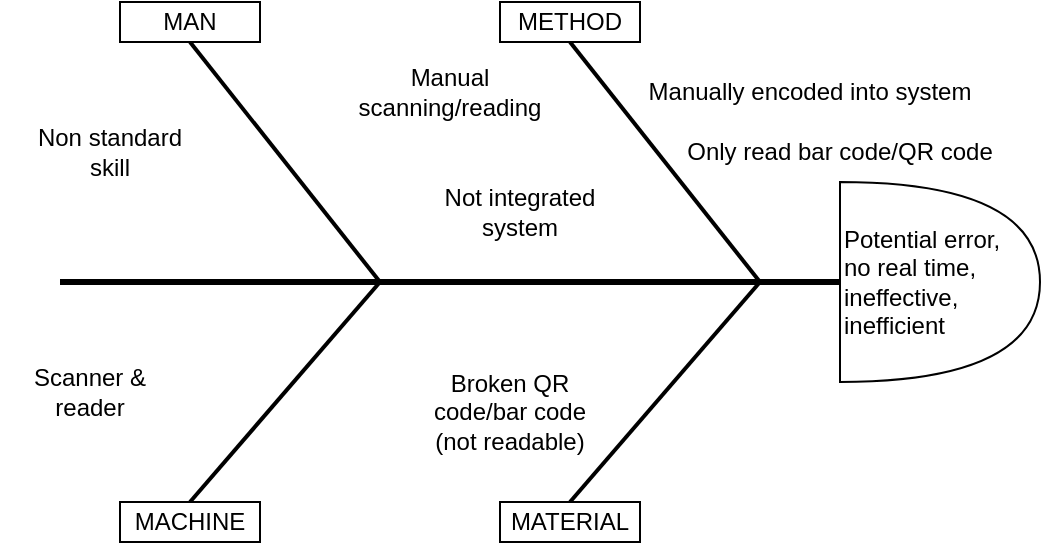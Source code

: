 <mxfile version="20.3.6" type="github"><diagram id="u7yg5y88VUfooyFI-_gg" name="Page-1"><mxGraphModel dx="1038" dy="621" grid="1" gridSize="10" guides="1" tooltips="1" connect="1" arrows="1" fold="1" page="1" pageScale="1" pageWidth="850" pageHeight="1100" math="0" shadow="0"><root><mxCell id="0"/><mxCell id="1" parent="0"/><mxCell id="vaPnFBFoX6yv_8vDQfTk-1" value="" style="endArrow=none;html=1;rounded=0;strokeWidth=3;entryX=0;entryY=0.5;entryDx=0;entryDy=0;entryPerimeter=0;" parent="1" target="vaPnFBFoX6yv_8vDQfTk-12" edge="1"><mxGeometry width="50" height="50" relative="1" as="geometry"><mxPoint x="160" y="340" as="sourcePoint"/><mxPoint x="570" y="340" as="targetPoint"/></mxGeometry></mxCell><mxCell id="vaPnFBFoX6yv_8vDQfTk-3" value="" style="endArrow=none;html=1;rounded=0;strokeWidth=2;entryX=0.5;entryY=1;entryDx=0;entryDy=0;" parent="1" target="vaPnFBFoX6yv_8vDQfTk-9" edge="1"><mxGeometry width="50" height="50" relative="1" as="geometry"><mxPoint x="510" y="340" as="sourcePoint"/><mxPoint x="420" y="220" as="targetPoint"/></mxGeometry></mxCell><mxCell id="vaPnFBFoX6yv_8vDQfTk-4" value="" style="endArrow=none;html=1;rounded=0;strokeWidth=2;entryX=0.5;entryY=1;entryDx=0;entryDy=0;" parent="1" target="vaPnFBFoX6yv_8vDQfTk-8" edge="1"><mxGeometry width="50" height="50" relative="1" as="geometry"><mxPoint x="320" y="340" as="sourcePoint"/><mxPoint x="230" y="220" as="targetPoint"/></mxGeometry></mxCell><mxCell id="vaPnFBFoX6yv_8vDQfTk-5" value="" style="endArrow=none;html=1;rounded=0;strokeWidth=2;exitX=0.5;exitY=0;exitDx=0;exitDy=0;" parent="1" source="vaPnFBFoX6yv_8vDQfTk-11" edge="1"><mxGeometry width="50" height="50" relative="1" as="geometry"><mxPoint x="420" y="450" as="sourcePoint"/><mxPoint x="510" y="340" as="targetPoint"/></mxGeometry></mxCell><mxCell id="vaPnFBFoX6yv_8vDQfTk-6" value="" style="endArrow=none;html=1;rounded=0;strokeWidth=2;entryX=0.5;entryY=0;entryDx=0;entryDy=0;" parent="1" target="vaPnFBFoX6yv_8vDQfTk-10" edge="1"><mxGeometry width="50" height="50" relative="1" as="geometry"><mxPoint x="320" y="340" as="sourcePoint"/><mxPoint x="230" y="450" as="targetPoint"/></mxGeometry></mxCell><mxCell id="vaPnFBFoX6yv_8vDQfTk-8" value="MAN" style="rounded=0;whiteSpace=wrap;html=1;" parent="1" vertex="1"><mxGeometry x="190" y="200" width="70" height="20" as="geometry"/></mxCell><mxCell id="vaPnFBFoX6yv_8vDQfTk-9" value="METHOD" style="rounded=0;whiteSpace=wrap;html=1;" parent="1" vertex="1"><mxGeometry x="380" y="200" width="70" height="20" as="geometry"/></mxCell><mxCell id="vaPnFBFoX6yv_8vDQfTk-10" value="MACHINE" style="rounded=0;whiteSpace=wrap;html=1;" parent="1" vertex="1"><mxGeometry x="190" y="450" width="70" height="20" as="geometry"/></mxCell><mxCell id="vaPnFBFoX6yv_8vDQfTk-11" value="MATERIAL" style="rounded=0;whiteSpace=wrap;html=1;" parent="1" vertex="1"><mxGeometry x="380" y="450" width="70" height="20" as="geometry"/></mxCell><mxCell id="vaPnFBFoX6yv_8vDQfTk-12" value="Potential error, &lt;br&gt;no real time, ineffective, inefficient" style="shape=or;whiteSpace=wrap;html=1;align=left;" parent="1" vertex="1"><mxGeometry x="550" y="290" width="100" height="100" as="geometry"/></mxCell><mxCell id="vaPnFBFoX6yv_8vDQfTk-14" value="Non standard skill" style="text;html=1;strokeColor=none;fillColor=none;align=center;verticalAlign=middle;whiteSpace=wrap;rounded=0;" parent="1" vertex="1"><mxGeometry x="140" y="260" width="90" height="30" as="geometry"/></mxCell><mxCell id="vaPnFBFoX6yv_8vDQfTk-17" value="Manual scanning/reading" style="text;html=1;strokeColor=none;fillColor=none;align=center;verticalAlign=middle;whiteSpace=wrap;rounded=0;" parent="1" vertex="1"><mxGeometry x="310" y="230" width="90" height="30" as="geometry"/></mxCell><mxCell id="vaPnFBFoX6yv_8vDQfTk-19" value="Not integrated system" style="text;html=1;strokeColor=none;fillColor=none;align=center;verticalAlign=middle;whiteSpace=wrap;rounded=0;" parent="1" vertex="1"><mxGeometry x="340" y="290" width="100" height="30" as="geometry"/></mxCell><mxCell id="vaPnFBFoX6yv_8vDQfTk-20" value="Manually encoded into system" style="text;html=1;strokeColor=none;fillColor=none;align=center;verticalAlign=middle;whiteSpace=wrap;rounded=0;" parent="1" vertex="1"><mxGeometry x="440" y="230" width="190" height="30" as="geometry"/></mxCell><mxCell id="vaPnFBFoX6yv_8vDQfTk-21" value="Scanner &amp;amp; reader" style="text;html=1;strokeColor=none;fillColor=none;align=center;verticalAlign=middle;whiteSpace=wrap;rounded=0;" parent="1" vertex="1"><mxGeometry x="130" y="380" width="90" height="30" as="geometry"/></mxCell><mxCell id="vaPnFBFoX6yv_8vDQfTk-23" style="edgeStyle=orthogonalEdgeStyle;rounded=0;orthogonalLoop=1;jettySize=auto;html=1;exitX=0.5;exitY=1;exitDx=0;exitDy=0;strokeWidth=2;" parent="1" edge="1"><mxGeometry relative="1" as="geometry"><mxPoint x="405" y="390" as="sourcePoint"/><mxPoint x="405" y="390" as="targetPoint"/></mxGeometry></mxCell><mxCell id="vaPnFBFoX6yv_8vDQfTk-24" value="Broken QR code/bar code (not readable)" style="text;html=1;strokeColor=none;fillColor=none;align=center;verticalAlign=middle;whiteSpace=wrap;rounded=0;" parent="1" vertex="1"><mxGeometry x="340" y="390" width="90" height="30" as="geometry"/></mxCell><mxCell id="2tksWmd596Jr0x2Q37Vp-1" value="Only read bar code/QR code" style="text;html=1;strokeColor=none;fillColor=none;align=center;verticalAlign=middle;whiteSpace=wrap;rounded=0;" vertex="1" parent="1"><mxGeometry x="460" y="260" width="180" height="30" as="geometry"/></mxCell></root></mxGraphModel></diagram></mxfile>